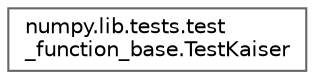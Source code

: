 digraph "Graphical Class Hierarchy"
{
 // LATEX_PDF_SIZE
  bgcolor="transparent";
  edge [fontname=Helvetica,fontsize=10,labelfontname=Helvetica,labelfontsize=10];
  node [fontname=Helvetica,fontsize=10,shape=box,height=0.2,width=0.4];
  rankdir="LR";
  Node0 [id="Node000000",label="numpy.lib.tests.test\l_function_base.TestKaiser",height=0.2,width=0.4,color="grey40", fillcolor="white", style="filled",URL="$df/d53/classnumpy_1_1lib_1_1tests_1_1test__function__base_1_1TestKaiser.html",tooltip=" "];
}

